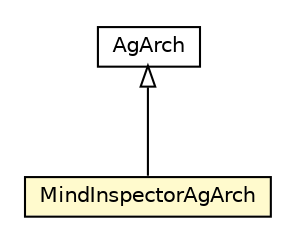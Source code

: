 #!/usr/local/bin/dot
#
# Class diagram 
# Generated by UMLGraph version R5_6_6-1-g9240c4 (http://www.umlgraph.org/)
#

digraph G {
	edge [fontname="Helvetica",fontsize=10,labelfontname="Helvetica",labelfontsize=10];
	node [fontname="Helvetica",fontsize=10,shape=plaintext];
	nodesep=0.25;
	ranksep=0.5;
	// jason.architecture.MindInspectorAgArch
	c32204 [label=<<table title="jason.architecture.MindInspectorAgArch" border="0" cellborder="1" cellspacing="0" cellpadding="2" port="p" bgcolor="lemonChiffon" href="./MindInspectorAgArch.html">
		<tr><td><table border="0" cellspacing="0" cellpadding="1">
<tr><td align="center" balign="center"> MindInspectorAgArch </td></tr>
		</table></td></tr>
		</table>>, URL="./MindInspectorAgArch.html", fontname="Helvetica", fontcolor="black", fontsize=10.0];
	// jason.architecture.AgArch
	c32206 [label=<<table title="jason.architecture.AgArch" border="0" cellborder="1" cellspacing="0" cellpadding="2" port="p" href="./AgArch.html">
		<tr><td><table border="0" cellspacing="0" cellpadding="1">
<tr><td align="center" balign="center"> AgArch </td></tr>
		</table></td></tr>
		</table>>, URL="./AgArch.html", fontname="Helvetica", fontcolor="black", fontsize=10.0];
	//jason.architecture.MindInspectorAgArch extends jason.architecture.AgArch
	c32206:p -> c32204:p [dir=back,arrowtail=empty];
}


